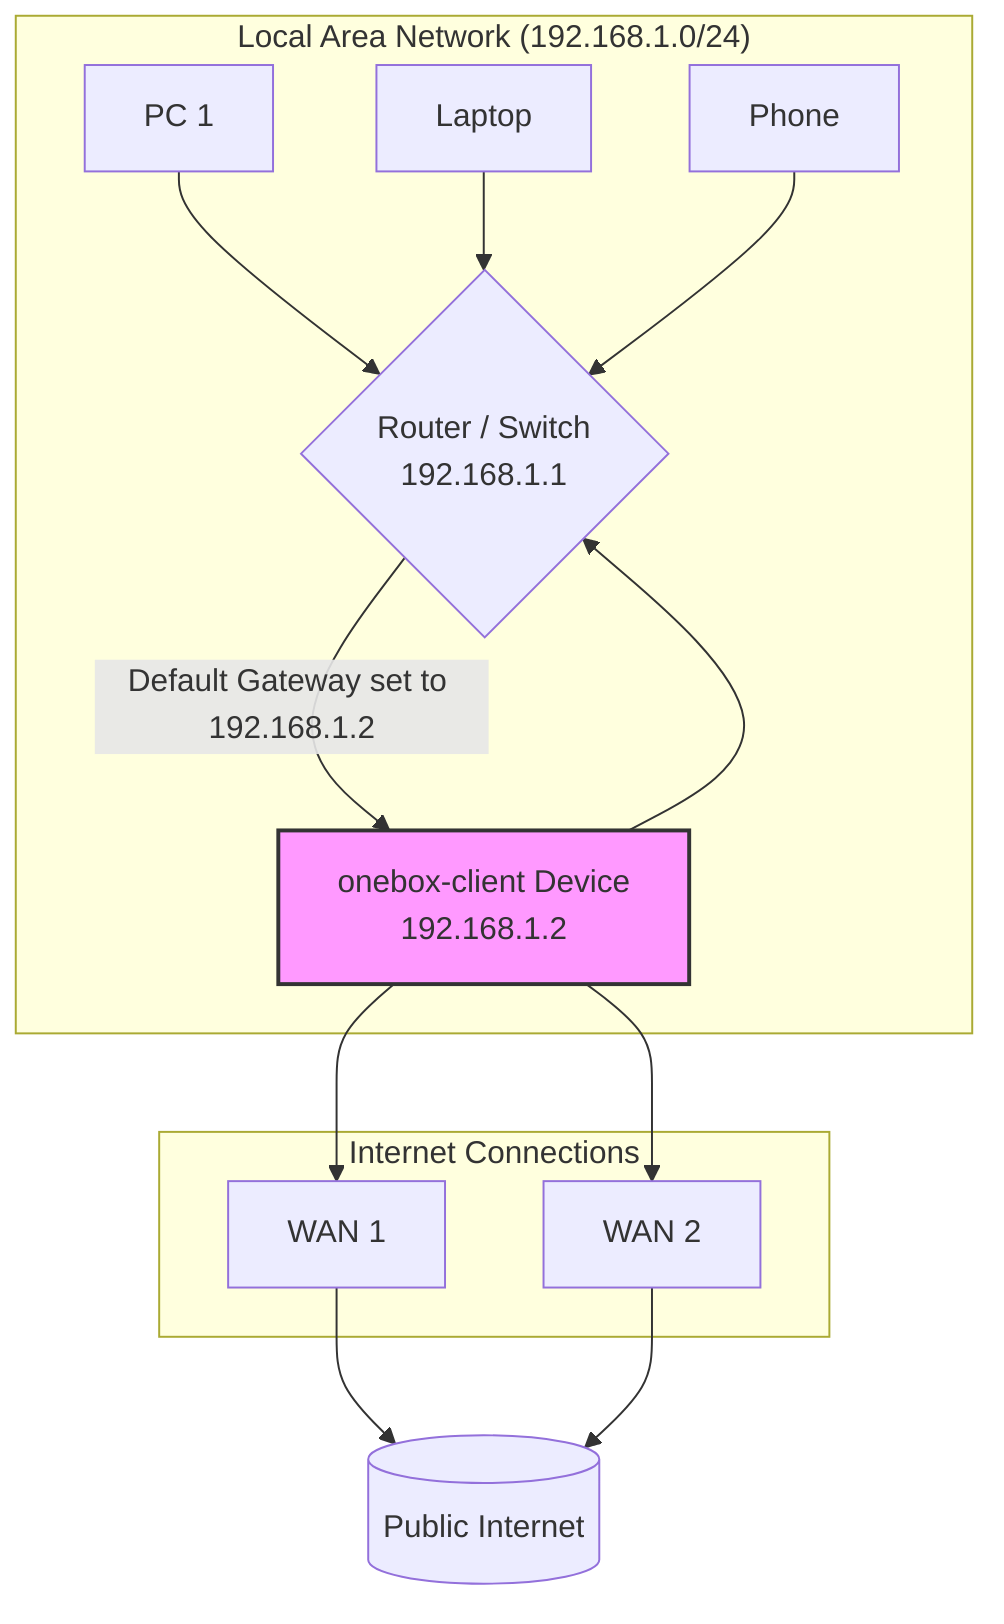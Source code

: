 graph TD
    subgraph "Local Area Network (192.168.1.0/24)"
        direction LR
        A[PC 1] --> R;
        B[Laptop] --> R;
        C[Phone] --> R;
        OBC[onebox-client Device <br> 192.168.1.2] --> R{Router / Switch <br> 192.168.1.1};
    end

    subgraph "Internet Connections"
        direction TB
        R -- "Default Gateway set to 192.168.1.2" --> OBC;
        OBC --> W1[WAN 1];
        OBC --> W2[WAN 2];
    end

    W1 --> Internet[(Public Internet)];
    W2 --> Internet;

    style OBC fill:#f9f,stroke:#333,stroke-width:2px